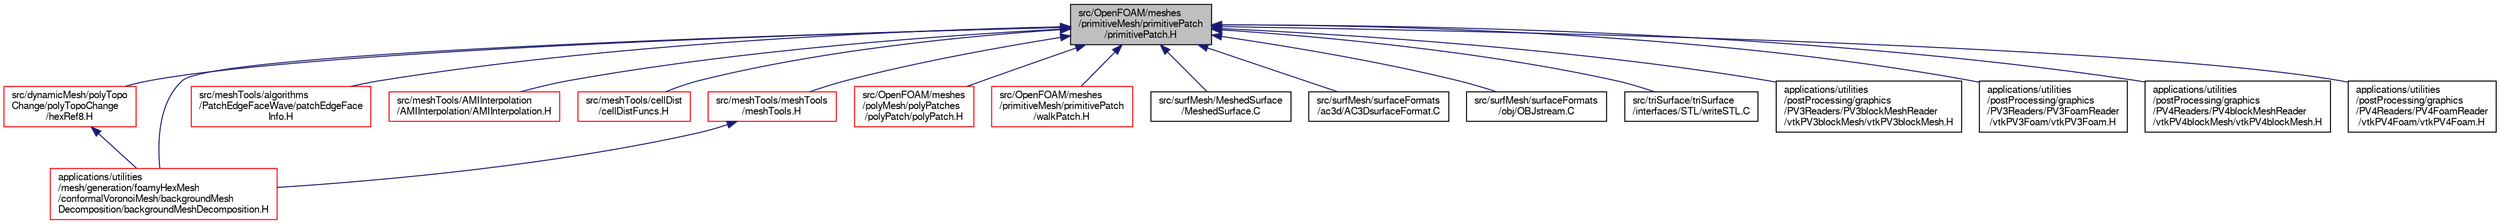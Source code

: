 digraph "src/OpenFOAM/meshes/primitiveMesh/primitivePatch/primitivePatch.H"
{
  bgcolor="transparent";
  edge [fontname="FreeSans",fontsize="10",labelfontname="FreeSans",labelfontsize="10"];
  node [fontname="FreeSans",fontsize="10",shape=record];
  Node149 [label="src/OpenFOAM/meshes\l/primitiveMesh/primitivePatch\l/primitivePatch.H",height=0.2,width=0.4,color="black", fillcolor="grey75", style="filled", fontcolor="black"];
  Node149 -> Node150 [dir="back",color="midnightblue",fontsize="10",style="solid",fontname="FreeSans"];
  Node150 [label="src/dynamicMesh/polyTopo\lChange/polyTopoChange\l/hexRef8.H",height=0.2,width=0.4,color="red",URL="$a00731.html"];
  Node150 -> Node173 [dir="back",color="midnightblue",fontsize="10",style="solid",fontname="FreeSans"];
  Node173 [label="applications/utilities\l/mesh/generation/foamyHexMesh\l/conformalVoronoiMesh/backgroundMesh\lDecomposition/backgroundMeshDecomposition.H",height=0.2,width=0.4,color="red",URL="$a18035.html"];
  Node149 -> Node194 [dir="back",color="midnightblue",fontsize="10",style="solid",fontname="FreeSans"];
  Node194 [label="src/meshTools/algorithms\l/PatchEdgeFaceWave/patchEdgeFace\lInfo.H",height=0.2,width=0.4,color="red",URL="$a07181.html"];
  Node149 -> Node197 [dir="back",color="midnightblue",fontsize="10",style="solid",fontname="FreeSans"];
  Node197 [label="src/meshTools/AMIInterpolation\l/AMIInterpolation/AMIInterpolation.H",height=0.2,width=0.4,color="red",URL="$a07241.html"];
  Node149 -> Node541 [dir="back",color="midnightblue",fontsize="10",style="solid",fontname="FreeSans"];
  Node541 [label="src/meshTools/cellDist\l/cellDistFuncs.H",height=0.2,width=0.4,color="red",URL="$a07430.html"];
  Node149 -> Node563 [dir="back",color="midnightblue",fontsize="10",style="solid",fontname="FreeSans"];
  Node563 [label="src/meshTools/meshTools\l/meshTools.H",height=0.2,width=0.4,color="red",URL="$a07670.html"];
  Node563 -> Node173 [dir="back",color="midnightblue",fontsize="10",style="solid",fontname="FreeSans"];
  Node149 -> Node616 [dir="back",color="midnightblue",fontsize="10",style="solid",fontname="FreeSans"];
  Node616 [label="src/OpenFOAM/meshes\l/polyMesh/polyPatches\l/polyPatch/polyPatch.H",height=0.2,width=0.4,color="red",URL="$a11753.html"];
  Node149 -> Node3256 [dir="back",color="midnightblue",fontsize="10",style="solid",fontname="FreeSans"];
  Node3256 [label="src/OpenFOAM/meshes\l/primitiveMesh/primitivePatch\l/walkPatch.H",height=0.2,width=0.4,color="red",URL="$a12008.html"];
  Node149 -> Node3239 [dir="back",color="midnightblue",fontsize="10",style="solid",fontname="FreeSans"];
  Node3239 [label="src/surfMesh/MeshedSurface\l/MeshedSurface.C",height=0.2,width=0.4,color="black",URL="$a15038.html"];
  Node149 -> Node3258 [dir="back",color="midnightblue",fontsize="10",style="solid",fontname="FreeSans"];
  Node3258 [label="src/surfMesh/surfaceFormats\l/ac3d/AC3DsurfaceFormat.C",height=0.2,width=0.4,color="black",URL="$a15080.html"];
  Node149 -> Node3259 [dir="back",color="midnightblue",fontsize="10",style="solid",fontname="FreeSans"];
  Node3259 [label="src/surfMesh/surfaceFormats\l/obj/OBJstream.C",height=0.2,width=0.4,color="black",URL="$a15125.html"];
  Node149 -> Node3260 [dir="back",color="midnightblue",fontsize="10",style="solid",fontname="FreeSans"];
  Node3260 [label="src/triSurface/triSurface\l/interfaces/STL/writeSTL.C",height=0.2,width=0.4,color="black",URL="$a16988.html"];
  Node149 -> Node173 [dir="back",color="midnightblue",fontsize="10",style="solid",fontname="FreeSans"];
  Node149 -> Node3261 [dir="back",color="midnightblue",fontsize="10",style="solid",fontname="FreeSans"];
  Node3261 [label="applications/utilities\l/postProcessing/graphics\l/PV3Readers/PV3blockMeshReader\l/vtkPV3blockMesh/vtkPV3blockMesh.H",height=0.2,width=0.4,color="black",URL="$a19178.html"];
  Node149 -> Node1304 [dir="back",color="midnightblue",fontsize="10",style="solid",fontname="FreeSans"];
  Node1304 [label="applications/utilities\l/postProcessing/graphics\l/PV3Readers/PV3FoamReader\l/vtkPV3Foam/vtkPV3Foam.H",height=0.2,width=0.4,color="black",URL="$a19193.html"];
  Node149 -> Node3262 [dir="back",color="midnightblue",fontsize="10",style="solid",fontname="FreeSans"];
  Node3262 [label="applications/utilities\l/postProcessing/graphics\l/PV4Readers/PV4blockMeshReader\l/vtkPV4blockMesh/vtkPV4blockMesh.H",height=0.2,width=0.4,color="black",URL="$a19253.html"];
  Node149 -> Node1306 [dir="back",color="midnightblue",fontsize="10",style="solid",fontname="FreeSans"];
  Node1306 [label="applications/utilities\l/postProcessing/graphics\l/PV4Readers/PV4FoamReader\l/vtkPV4Foam/vtkPV4Foam.H",height=0.2,width=0.4,color="black",URL="$a19265.html"];
}
